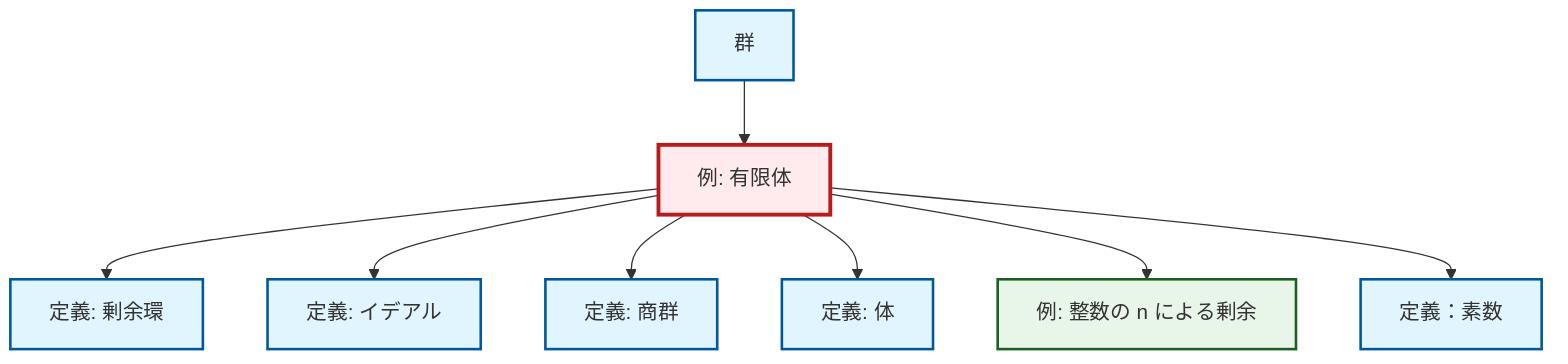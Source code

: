 graph TD
    classDef definition fill:#e1f5fe,stroke:#01579b,stroke-width:2px
    classDef theorem fill:#f3e5f5,stroke:#4a148c,stroke-width:2px
    classDef axiom fill:#fff3e0,stroke:#e65100,stroke-width:2px
    classDef example fill:#e8f5e9,stroke:#1b5e20,stroke-width:2px
    classDef current fill:#ffebee,stroke:#b71c1c,stroke-width:3px
    def-quotient-ring["定義: 剰余環"]:::definition
    ex-finite-field["例: 有限体"]:::example
    def-group["群"]:::definition
    ex-quotient-integers-mod-n["例: 整数の n による剰余"]:::example
    def-ideal["定義: イデアル"]:::definition
    def-quotient-group["定義: 商群"]:::definition
    def-field["定義: 体"]:::definition
    def-prime["定義：素数"]:::definition
    def-group --> ex-finite-field
    ex-finite-field --> def-quotient-ring
    ex-finite-field --> def-ideal
    ex-finite-field --> def-quotient-group
    ex-finite-field --> def-field
    ex-finite-field --> ex-quotient-integers-mod-n
    ex-finite-field --> def-prime
    class ex-finite-field current
